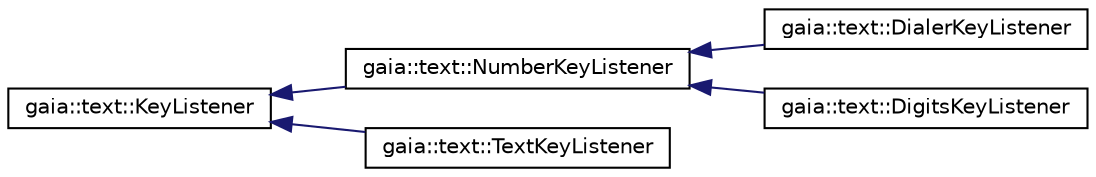 digraph G
{
  edge [fontname="Helvetica",fontsize="10",labelfontname="Helvetica",labelfontsize="10"];
  node [fontname="Helvetica",fontsize="10",shape=record];
  rankdir=LR;
  Node1 [label="gaia::text::KeyListener",height=0.2,width=0.4,color="black", fillcolor="white", style="filled",URL="$d7/d60/classgaia_1_1text_1_1_key_listener.html",tooltip="Interface for converting text key events into edit operations on an Editable class."];
  Node1 -> Node2 [dir=back,color="midnightblue",fontsize="10",style="solid",fontname="Helvetica"];
  Node2 [label="gaia::text::NumberKeyListener",height=0.2,width=0.4,color="black", fillcolor="white", style="filled",URL="$da/d8a/classgaia_1_1text_1_1_number_key_listener.html",tooltip="For numeric text entry."];
  Node2 -> Node3 [dir=back,color="midnightblue",fontsize="10",style="solid",fontname="Helvetica"];
  Node3 [label="gaia::text::DialerKeyListener",height=0.2,width=0.4,color="black", fillcolor="white", style="filled",URL="$d3/dec/classgaia_1_1text_1_1_dialer_key_listener.html",tooltip="For dialing-only text entry."];
  Node2 -> Node4 [dir=back,color="midnightblue",fontsize="10",style="solid",fontname="Helvetica"];
  Node4 [label="gaia::text::DigitsKeyListener",height=0.2,width=0.4,color="black", fillcolor="white", style="filled",URL="$d6/de9/classgaia_1_1text_1_1_digits_key_listener.html",tooltip="For digits-only text entry."];
  Node1 -> Node5 [dir=back,color="midnightblue",fontsize="10",style="solid",fontname="Helvetica"];
  Node5 [label="gaia::text::TextKeyListener",height=0.2,width=0.4,color="black", fillcolor="white", style="filled",URL="$df/d3f/classgaia_1_1text_1_1_text_key_listener.html",tooltip="This is the key listener for typing normal text."];
}

